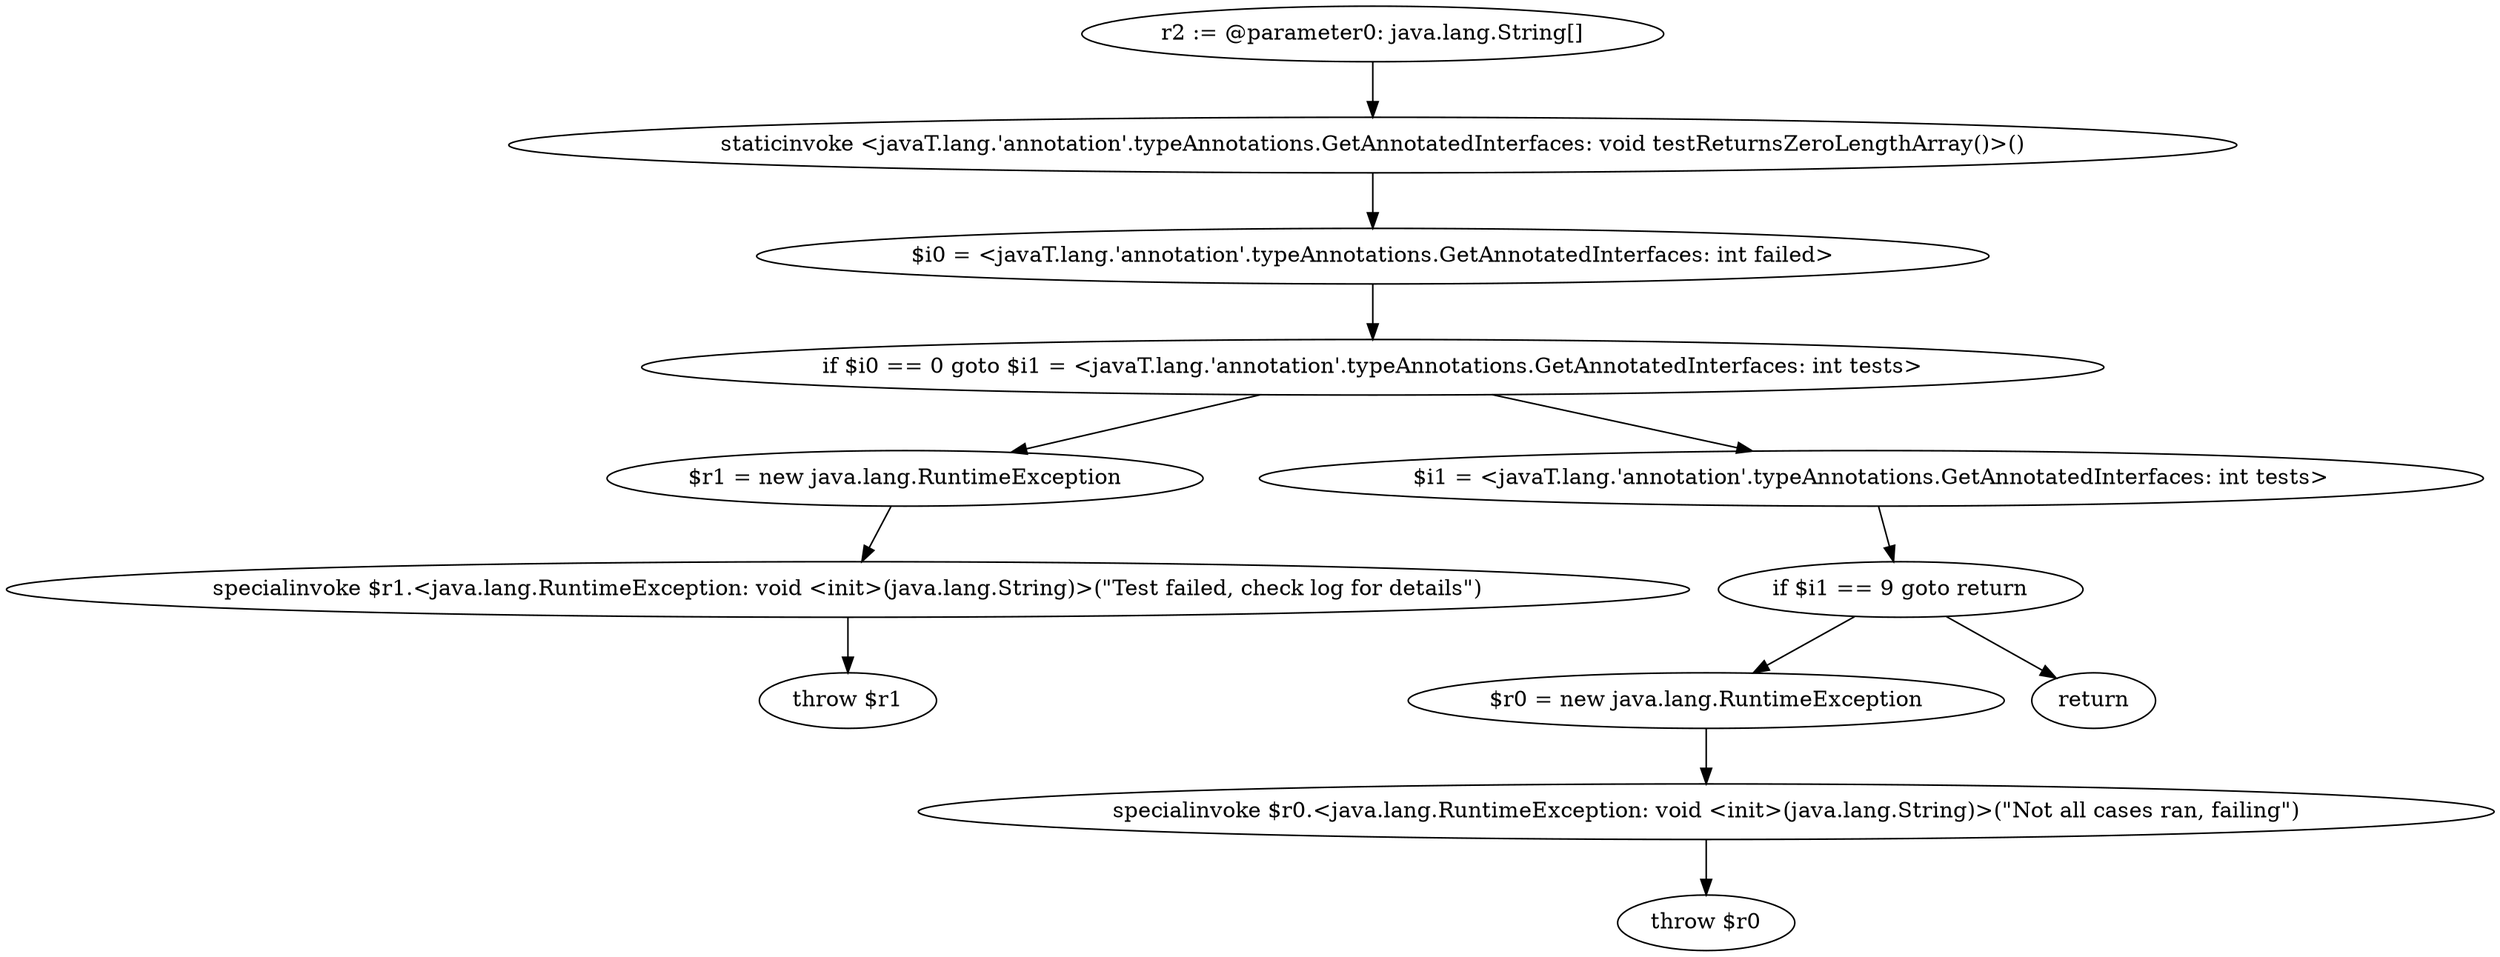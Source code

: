 digraph "unitGraph" {
    "r2 := @parameter0: java.lang.String[]"
    "staticinvoke <javaT.lang.'annotation'.typeAnnotations.GetAnnotatedInterfaces: void testReturnsZeroLengthArray()>()"
    "$i0 = <javaT.lang.'annotation'.typeAnnotations.GetAnnotatedInterfaces: int failed>"
    "if $i0 == 0 goto $i1 = <javaT.lang.'annotation'.typeAnnotations.GetAnnotatedInterfaces: int tests>"
    "$r1 = new java.lang.RuntimeException"
    "specialinvoke $r1.<java.lang.RuntimeException: void <init>(java.lang.String)>(\"Test failed, check log for details\")"
    "throw $r1"
    "$i1 = <javaT.lang.'annotation'.typeAnnotations.GetAnnotatedInterfaces: int tests>"
    "if $i1 == 9 goto return"
    "$r0 = new java.lang.RuntimeException"
    "specialinvoke $r0.<java.lang.RuntimeException: void <init>(java.lang.String)>(\"Not all cases ran, failing\")"
    "throw $r0"
    "return"
    "r2 := @parameter0: java.lang.String[]"->"staticinvoke <javaT.lang.'annotation'.typeAnnotations.GetAnnotatedInterfaces: void testReturnsZeroLengthArray()>()";
    "staticinvoke <javaT.lang.'annotation'.typeAnnotations.GetAnnotatedInterfaces: void testReturnsZeroLengthArray()>()"->"$i0 = <javaT.lang.'annotation'.typeAnnotations.GetAnnotatedInterfaces: int failed>";
    "$i0 = <javaT.lang.'annotation'.typeAnnotations.GetAnnotatedInterfaces: int failed>"->"if $i0 == 0 goto $i1 = <javaT.lang.'annotation'.typeAnnotations.GetAnnotatedInterfaces: int tests>";
    "if $i0 == 0 goto $i1 = <javaT.lang.'annotation'.typeAnnotations.GetAnnotatedInterfaces: int tests>"->"$r1 = new java.lang.RuntimeException";
    "if $i0 == 0 goto $i1 = <javaT.lang.'annotation'.typeAnnotations.GetAnnotatedInterfaces: int tests>"->"$i1 = <javaT.lang.'annotation'.typeAnnotations.GetAnnotatedInterfaces: int tests>";
    "$r1 = new java.lang.RuntimeException"->"specialinvoke $r1.<java.lang.RuntimeException: void <init>(java.lang.String)>(\"Test failed, check log for details\")";
    "specialinvoke $r1.<java.lang.RuntimeException: void <init>(java.lang.String)>(\"Test failed, check log for details\")"->"throw $r1";
    "$i1 = <javaT.lang.'annotation'.typeAnnotations.GetAnnotatedInterfaces: int tests>"->"if $i1 == 9 goto return";
    "if $i1 == 9 goto return"->"$r0 = new java.lang.RuntimeException";
    "if $i1 == 9 goto return"->"return";
    "$r0 = new java.lang.RuntimeException"->"specialinvoke $r0.<java.lang.RuntimeException: void <init>(java.lang.String)>(\"Not all cases ran, failing\")";
    "specialinvoke $r0.<java.lang.RuntimeException: void <init>(java.lang.String)>(\"Not all cases ran, failing\")"->"throw $r0";
}

